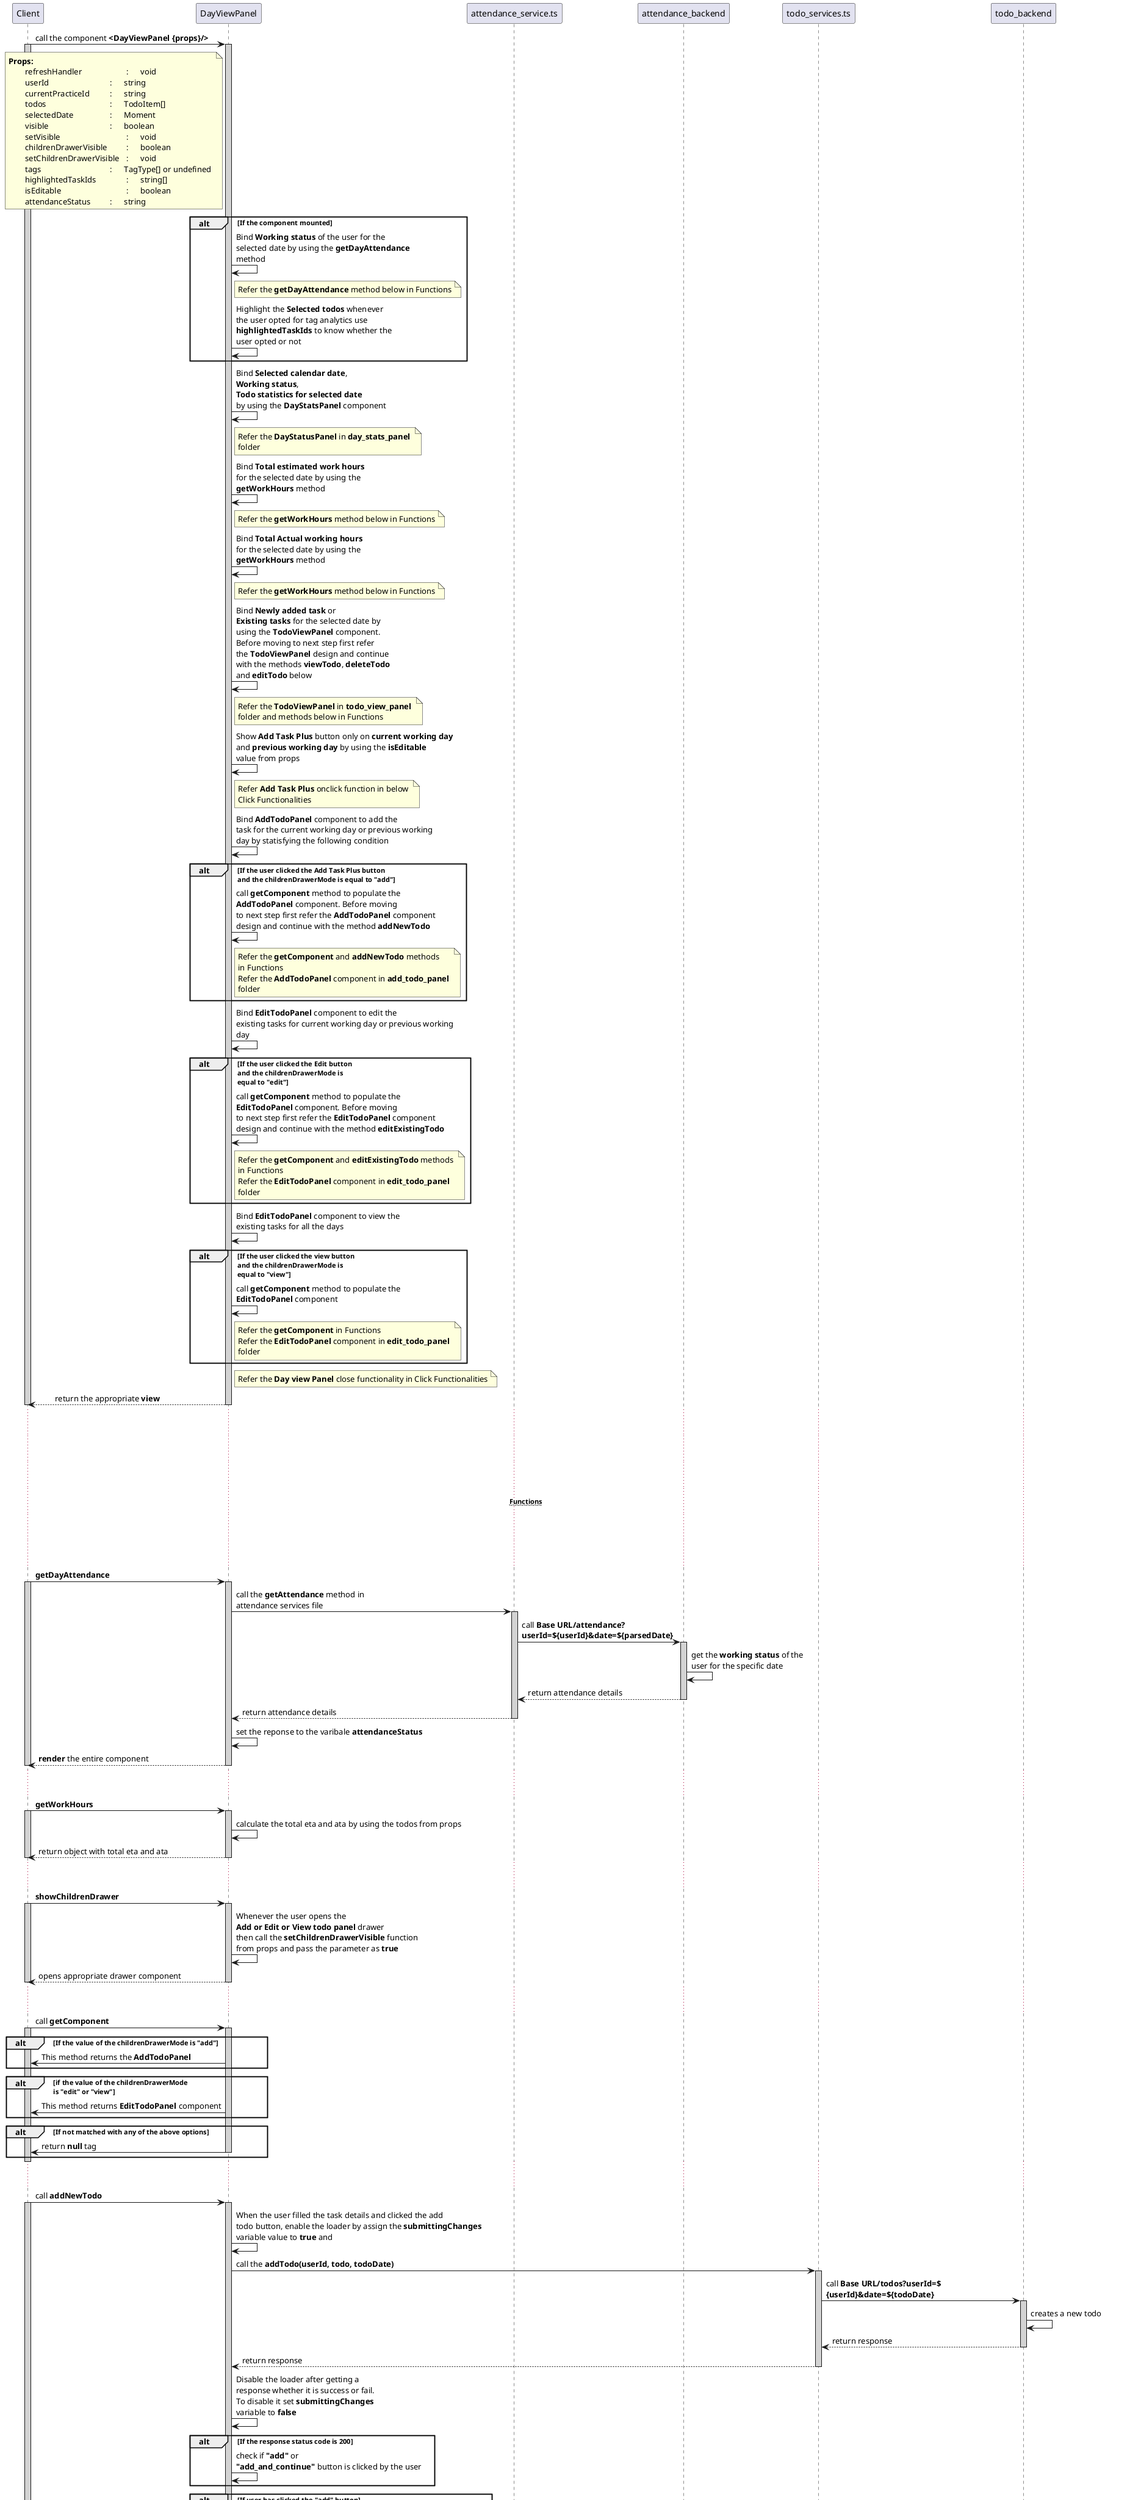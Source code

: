 @startuml DayViewPanel
participant Client
participant DayViewPanel
participant attendance_service.ts
participant attendance_backend
participant todo_services.ts
participant todo_backend

Client -> DayViewPanel : call the component **<DayViewPanel {props}/>**
activate Client #D3D3D3
activate DayViewPanel #D3D3D3

note left of DayViewPanel:**Props:** \n\trefreshHandler\t\t\t : \tvoid \n\tuserId\t\t\t\t : \tstring \n\tcurrentPracticeId\t\t : \tstring \n\ttodos\t\t\t\t : \tTodoItem[] \n\tselectedDate\t\t\t : \tMoment \n\tvisible\t\t\t\t : \tboolean \n\tsetVisible\t\t\t\t : \tvoid \n\tchildrenDrawerVisible\t\t : \tboolean \n\tsetChildrenDrawerVisible\t : \tvoid \n\ttags\t\t\t\t\t : \tTagType[] or undefined \n\thighlightedTaskIds\t\t : \tstring[] \n\tisEditable\t\t\t\t : \tboolean \n\tattendanceStatus\t\t : \tstring

alt If the component mounted
    DayViewPanel -> DayViewPanel : Bind **Working status** of the user for the \nselected date by using the **getDayAttendance** \nmethod
    note right of DayViewPanel : Refer the **getDayAttendance** method below in Functions

    DayViewPanel -> DayViewPanel : Highlight the **Selected todos** whenever \nthe user opted for tag analytics use \n**highlightedTaskIds** to know whether the \nuser opted or not
end

DayViewPanel -> DayViewPanel : Bind **Selected calendar date**, \n**Working status**, \n**Todo statistics for selected date** \nby using the **DayStatsPanel** component
note right of DayViewPanel : Refer the **DayStatusPanel** in **day_stats_panel** \nfolder

DayViewPanel -> DayViewPanel : Bind **Total estimated work hours** \nfor the selected date by using the\n**getWorkHours** method
note right of DayViewPanel : Refer the **getWorkHours** method below in Functions

DayViewPanel -> DayViewPanel : Bind **Total Actual working hours** \nfor the selected date by using the\n**getWorkHours** method 
note right of DayViewPanel : Refer the **getWorkHours** method below in Functions

DayViewPanel -> DayViewPanel : Bind **Newly added task** or\n**Existing tasks** for the selected date by \nusing the **TodoViewPanel** component. \nBefore moving to next step first refer \nthe **TodoViewPanel** design and continue \nwith the methods **viewTodo**, **deleteTodo** \nand **editTodo** below
note right of DayViewPanel : Refer the **TodoViewPanel** in **todo_view_panel** \nfolder and methods below in Functions

DayViewPanel -> DayViewPanel : Show **Add Task Plus** button only on **current working day** \nand **previous working day** by using the **isEditable** \nvalue from props
note right of DayViewPanel : Refer **Add Task Plus** onclick function in below \nClick Functionalities

DayViewPanel -> DayViewPanel : Bind **AddTodoPanel** component to add the \ntask for the current working day or previous working \nday by statisfying the following condition
    alt If the user clicked the **Add Task Plus** button \nand the childrenDrawerMode is equal to "add"
        DayViewPanel -> DayViewPanel : call **getComponent** method to populate the \n**AddTodoPanel** component. Before moving \nto next step first refer the **AddTodoPanel** component \ndesign and continue with the method **addNewTodo**
        note right of DayViewPanel : Refer the **getComponent** and **addNewTodo** methods \nin Functions \nRefer the **AddTodoPanel** component in **add_todo_panel** \nfolder
    end

DayViewPanel -> DayViewPanel : Bind **EditTodoPanel** component to edit the \nexisting tasks for current working day or previous working \nday
    alt If the user clicked the **Edit** button \nand the childrenDrawerMode is \nequal to "edit"
        DayViewPanel -> DayViewPanel : call **getComponent** method to populate the \n**EditTodoPanel** component. Before moving \nto next step first refer the **EditTodoPanel** component \ndesign and continue with the method **editExistingTodo**
        note right of DayViewPanel : Refer the **getComponent** and **editExistingTodo** methods \nin Functions \nRefer the **EditTodoPanel** component in **edit_todo_panel** \nfolder
    end

DayViewPanel -> DayViewPanel : Bind **EditTodoPanel** component to view the \nexisting tasks for all the days
    alt If the user clicked the **view** button \nand the childrenDrawerMode is \nequal to "view"
        DayViewPanel -> DayViewPanel : call **getComponent** method to populate the \n**EditTodoPanel** component
        note right of DayViewPanel : Refer the **getComponent** in Functions \nRefer the **EditTodoPanel** component in **edit_todo_panel** \nfolder
    end

note right of DayViewPanel : Refer the **Day view Panel** close functionality in Click Functionalities

Client <-- DayViewPanel : \treturn the appropriate **view**
deactivate DayViewPanel
deactivate Client

... ...
... ...
... ...
...~~**Functions**~~...
... ...
... ...

Client -> DayViewPanel: **getDayAttendance**
activate Client #D3D3D3
activate DayViewPanel #D3D3D3

DayViewPanel -> attendance_service.ts: call the **getAttendance** method in \nattendance services file 
    activate attendance_service.ts #D3D3D3
    attendance_service.ts -> attendance_backend: call **Base URL/attendance?** \n**userId=${userId}&date=${parsedDate}**
    activate attendance_backend #D3D3D3
    attendance_backend -> attendance_backend: get the **working status** of the \nuser for the specific date
    attendance_backend --> attendance_service.ts: return attendance details
    deactivate attendance_backend
    attendance_service.ts --> DayViewPanel: return attendance details
    deactivate attendance_service.ts
    DayViewPanel -> DayViewPanel: set the reponse to the varibale **attendanceStatus**
DayViewPanel --> Client: **render** the entire component

deactivate DayViewPanel
deactivate Client
... ...

Client -> DayViewPanel: **getWorkHours**
activate Client #D3D3D3
activate DayViewPanel #D3D3D3
    DayViewPanel -> DayViewPanel: calculate the total eta and ata by using the todos from props 
    DayViewPanel --> Client: return object with total eta and ata
    deactivate DayViewPanel
deactivate Client
... ...

Client -> DayViewPanel: **showChildrenDrawer**
activate Client #D3D3D3
activate DayViewPanel #D3D3D3
    DayViewPanel -> DayViewPanel: Whenever the user opens the \n**Add or Edit or View todo panel** drawer \nthen call the **setChildrenDrawerVisible** function \nfrom props and pass the parameter as **true** 
    DayViewPanel --> Client: opens appropriate drawer component
    deactivate DayViewPanel
deactivate Client
... ...

Client -> DayViewPanel: call **getComponent**
activate Client #D3D3D3
activate DayViewPanel #D3D3D3
    alt If the value of the **childrenDrawerMode** is **"add"**
        DayViewPanel -> Client: This method returns the **AddTodoPanel**
    end

    alt if the value of the **childrenDrawerMode** \nis **"edit"** or **"view"**
        DayViewPanel -> Client: This method returns **EditTodoPanel** component
    end

    alt If not matched with any of the above options
        DayViewPanel -> Client: return **null** tag
        deactivate DayViewPanel
    end    
deactivate Client
... ...

Client -> DayViewPanel: call **addNewTodo**
activate Client #D3D3D3
activate DayViewPanel #D3D3D3
    DayViewPanel -> DayViewPanel: When the user filled the task details and clicked the add \ntodo button, enable the loader by assign the **submittingChanges** \nvariable value to **true** and
    DayViewPanel -> todo_services.ts: call the **addTodo(userId, todo, todoDate)**
    activate todo_services.ts #D3D3D3
    todo_services.ts -> todo_backend: call **Base URL/todos?userId=$**\n**{userId}&date=${todoDate}**
    activate todo_backend #D3D3D3
    todo_backend -> todo_backend: creates a new todo
    todo_backend --> todo_services.ts: return response
    deactivate todo_backend
    todo_services.ts --> DayViewPanel: return response
    deactivate todo_services.ts

    DayViewPanel -> DayViewPanel: Disable the loader after getting a \nresponse whether it is success or fail. \nTo disable it set **submittingChanges** \nvariable to **false**

    alt If the response status code is 200
        DayViewPanel -> DayViewPanel: check if **"add"** or \n**"add_and_continue"** button is clicked by the user
    end
    
    alt If user has clicked the **"add" button**
        DayViewPanel -> DayViewPanel: close the **Add todo panel** drawer and refresh \nthe page. To close the drawer call **onChildrenDrawerClose** \nmethod and to refresh trigger the **refreshHandler** method from \nprops
        note right of DayViewPanel: Refer **onChildrenDrawerClose** method in Click Functionalities
    end
    
    alt If user has clicked the **"add_and_continue"** button
        DayViewPanel -> DayViewPanel: clear all the fields and allow the user to continue with the \nadd task drawer without closing it. To do that set \n**childrenDrawerMode** variable to **"add"**
    end
    DayViewPanel --> Client: New todo will be added
    deactivate DayViewPanel
deactivate Client
... ...

Client -> DayViewPanel: call **getDayNameFromDate**
activate Client #D3D3D3
activate DayViewPanel #D3D3D3
    DayViewPanel -> DayViewPanel: Extracts the day's name from the given date
    DayViewPanel --> Client: return string
    deactivate DayViewPanel
deactivate Client
... ...

Client -> DayViewPanel: call **editExistingTodo**
activate Client #D3D3D3
activate DayViewPanel #D3D3D3
    DayViewPanel -> DayViewPanel: When the user has **modified** the **task** details and clicked the **edit todo** \nbutton, check the user has filled the **working status** or **not**

    alt If filled
        DayViewPanel -> DayViewPanel: enable the loader by assign the **submittingChanges** \nvariable value to **true**
        DayViewPanel -> todo_services.ts: call the **editTodoById(userId, todo, move)**
        activate todo_services.ts #D3D3D3
        todo_services.ts -> todo_backend: call **Base URL/todos/${todo._id}\n?userId=${userId}**
        activate todo_backend #D3D3D3
        todo_backend -> todo_backend: Edit the existing todo for \nthe given id
        todo_backend --> todo_services.ts: return response
        deactivate todo_backend
        todo_services.ts --> DayViewPanel: return response
        deactivate todo_services.ts

        DayViewPanel -> DayViewPanel: Disable the loader after getting a response whether it is success \nor fail. To disable it set **submittingChanges** variable to \n**false**
        DayViewPanel -> DayViewPanel: close the **Edit todo panel** drawer and refresh \nthe page. To close the drawer call \n**onChildrenDrawerClose** method and to refresh, trigger the \n**refreshHandler** method from props
        note right of DayViewPanel: Refer **onChildrenDrawerClose** method in Click Functionalities

        DayViewPanel --> Client: Existing todo will be updated
        deactivate DayViewPanel
    end
deactivate Client
... ...

... ...
... ...
...~~**Click Functionalities**~~...
... ...
... ...

Client -> DayViewPanel: When **Add Task Plus** button clicked \nby the user, call **showAddNewTaskPanel**
activate Client #D3D3D3
activate DayViewPanel #D3D3D3
    alt If the user has filled the working status
        DayViewPanel -> DayViewPanel: open the **add todo panel**. To do that first set \n**childrenDrawerMode** variable value to **"add"** and \ncall the **showChildrenDrawer** method
        note right of DayViewPanel: Refer the **showChildrenDrawer** method in Functions
        DayViewPanel --> Client: It will open the add todo panel
    end

    alt If the user has not filled the working status
        DayViewPanel -> DayViewPanel: prompt the message **"Please fill your attendance"**
        DayViewPanel --> Client: Promp error message to the user
        deactivate DayViewPanel
    end
deactivate Client
... ...


Client -> DayViewPanel: on day view panel drawer closed trigger **onClose**
activate Client #D3D3D3
activate DayViewPanel #D3D3D3
    DayViewPanel -> DayViewPanel: Whenever the user closed the \n**Day view panel** drawer or page \ngot refreshed then set the variable \n**visible** to **false** and variable **isLoading** to **true** 
    DayViewPanel --> Client: return closes the day view panel \ndrawer
    deactivate DayViewPanel
deactivate Client
... ...

Client -> DayViewPanel: call **onChildrenDrawerClose**
activate Client #D3D3D3
activate DayViewPanel #D3D3D3
    DayViewPanel -> DayViewPanel: Whenever the user closes the \n**Add or Edit or View todo panel** drawer \nthen call the **setChildrenDrawerVisible** function \nfrom props and pass the parameter as **false** 
    DayViewPanel --> Client: opens appropriate drawer component
    deactivate DayViewPanel
deactivate Client
... ...

Client -> DayViewPanel: When the user clicked the edit \ntodo button, call **editTodo**
activate Client #D3D3D3
activate DayViewPanel #D3D3D3    
    alt If the user has filled the \nworking status
        DayViewPanel -> DayViewPanel: open the **edit todo panel**. To do that first \nset **childrenDrawerMode** variable value to \n**"edit"** and call the **showChildrenDrawer** \nmethod and set the appropriate todo details \nin **currentFocusingTodo** variable.
        DayViewPanel --> Client: opens the Edit Todo Panel 
        note right of DayViewPanel: Refer **showChildrenDrawer** method in Functions
    end
    
    alt If the user has not filled the \nworking status
        DayViewPanel -> DayViewPanel: prompt the message **"Please fill your attendance"**
        DayViewPanel --> Client: prompt the error message
        deactivate DayViewPanel
    end

    
deactivate Client
... ...

Client -> DayViewPanel: When the user clicked the **view todo** \nbutton call **viewTodo**
activate Client #D3D3D3
activate DayViewPanel #D3D3D3
    alt If the user has filled the \nworking status
        DayViewPanel -> DayViewPanel: open the **edit todo panel**. To do that first \nset **childrenDrawerMode** variable value to \n**"view"** and call the **showChildrenDrawer** \nmethod
        DayViewPanel --> Client: opens the Edit Todo Panel \nto view the task
        note right of DayViewPanel: Refer **showChildrenDrawer** method in Functions
    end
    
    alt If the user has not filled the \nworking status
        DayViewPanel -> DayViewPanel: prompt the message **"Please fill your attendance"**
        DayViewPanel --> Client: prompt the error message
        deactivate DayViewPanel
    end
deactivate Client
... ...

Client -> DayViewPanel: When the user clicked the **delete todo** \nbutton call **deleteTodo**
activate Client #D3D3D3
activate DayViewPanel #D3D3D3

    alt If the user has filled the \nworking status
        DayViewPanel -> DayViewPanel: prompt the delete confirmation popup

        alt If user confirmed the delete prompt
            DayViewPanel -> DayViewPanel: enable the loader by assign the \n**submittingChanges** variable value \nto **true** and
            
            DayViewPanel -> todo_services.ts: call the **deleteTodoById(userId, todoId)**
            activate todo_services.ts #D3D3D3
            todo_services.ts -> todo_backend: call **Base URL/todos/${todoId}?userId=${userId}**
            activate todo_backend #D3D3D3
            todo_backend -> todo_backend: Delete the todo for \nthe given id
            todo_backend --> todo_services.ts: return response
            deactivate todo_backend
            todo_services.ts --> DayViewPanel: return response
            deactivate todo_services.ts

            DayViewPanel -> DayViewPanel: Disable the loader after getting a response whether it is success \nor fail. To disable it set **submittingChanges** variable to \n**false**
            DayViewPanel -> DayViewPanel: close the **Delete confirmation popup** and \nrefresh the page. To refresh trigger the **refreshHandler** method \nfrom props
        end

        DayViewPanel --> Client: remove the todo which \nuser has selected
    end
    
    alt If the user has not filled the \nworking status
        DayViewPanel -> DayViewPanel: prompt the message **"Please fill your attendance"**
        DayViewPanel --> Client: prompt the error message
        deactivate DayViewPanel
    end
deactivate Client
... ...

@enduml
